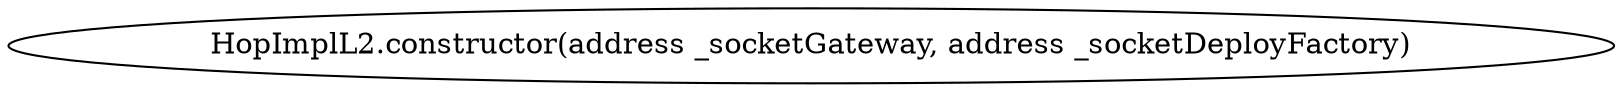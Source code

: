 digraph "" {
	graph [bb="0,0,655.44,36"];
	node [label="\N"];
	"HopImplL2.constructor(address _socketGateway, address _socketDeployFactory)"	 [height=0.5,
		pos="327.72,18",
		width=9.1033];
}
